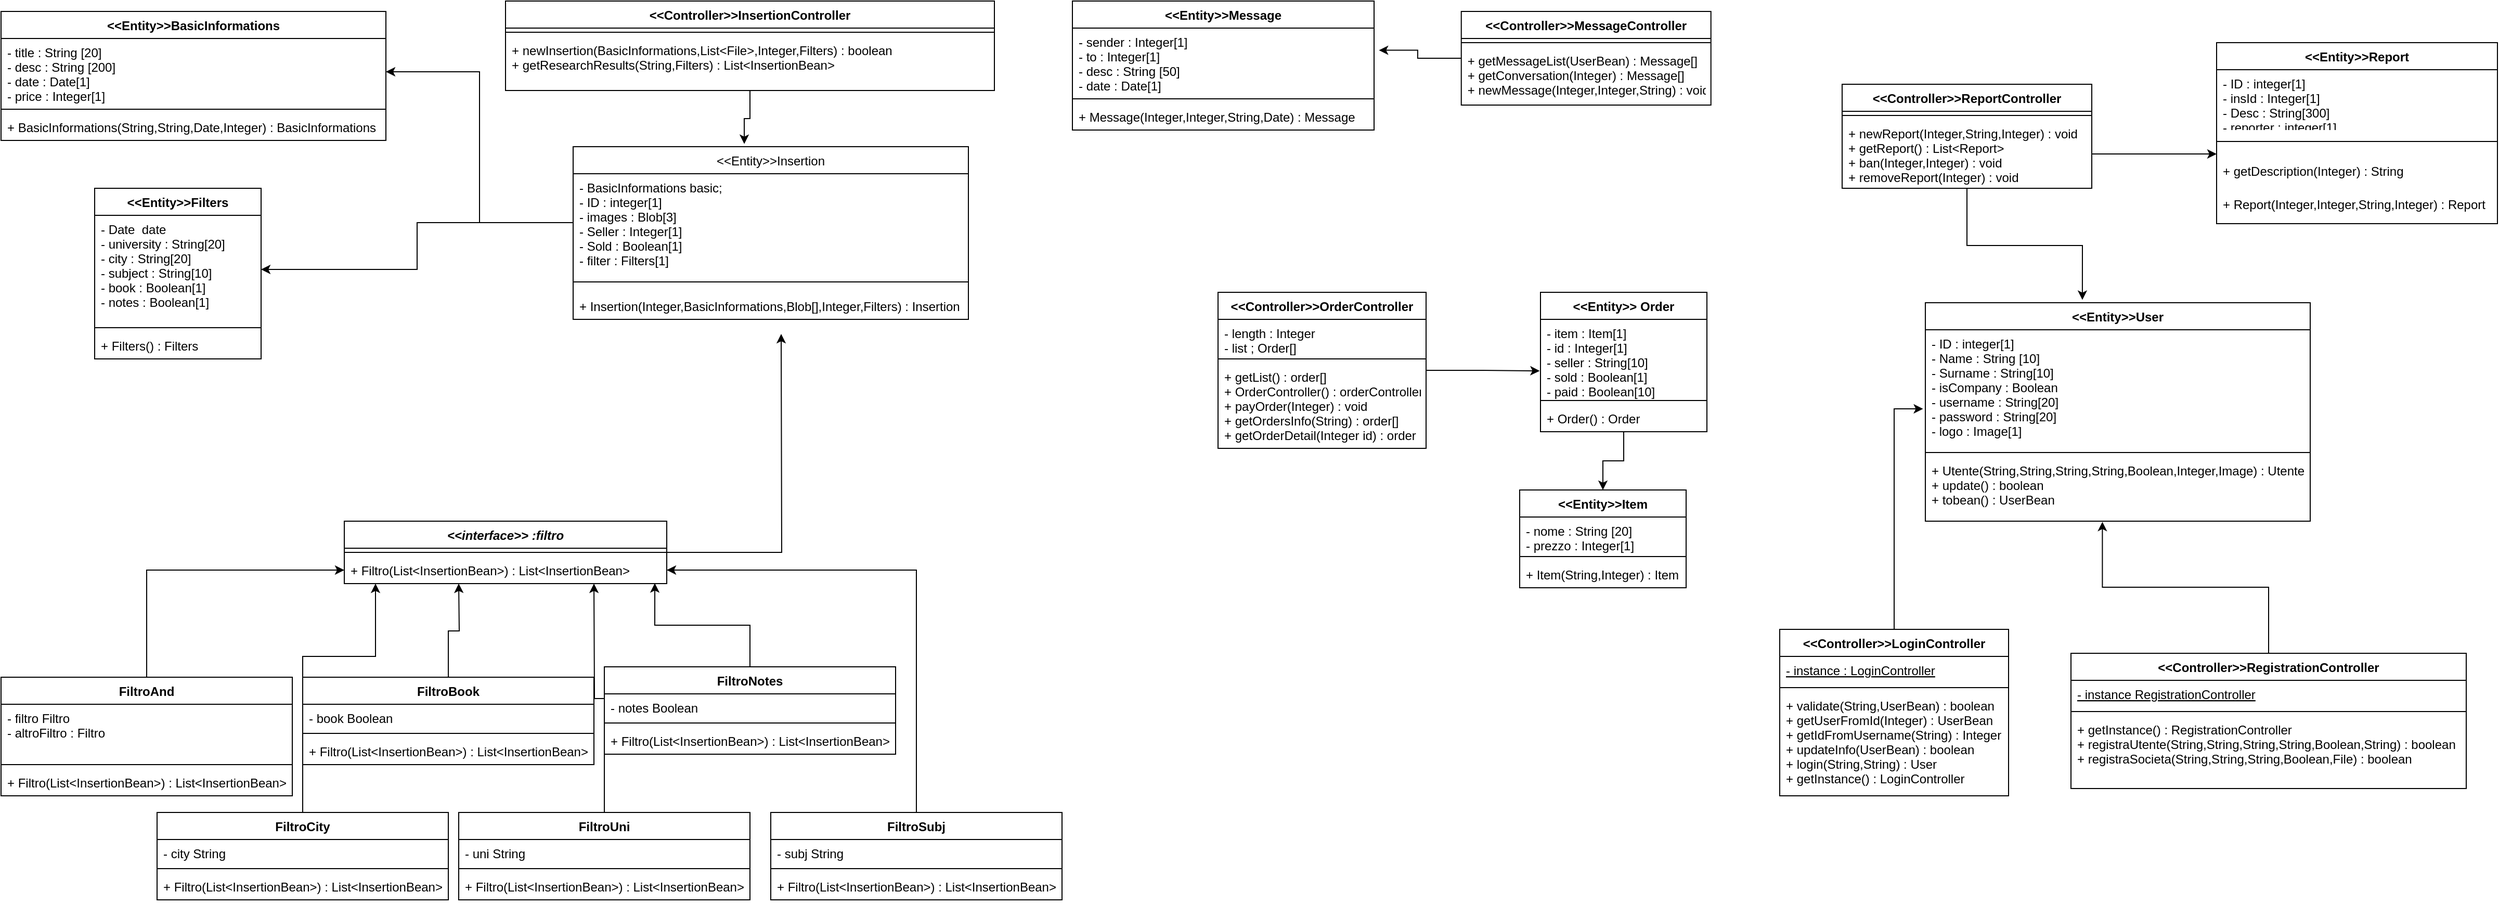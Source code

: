 <mxfile version="12.6.2"><diagram id="oKQkolQ1di1Rtp0aC6tV" name="Page-1"><mxGraphModel dx="1277" dy="1253" grid="1" gridSize="10" guides="1" tooltips="1" connect="1" arrows="1" fold="1" page="1" pageScale="1" pageWidth="827" pageHeight="1169" math="0" shadow="0"><root><mxCell id="0"/><mxCell id="1" parent="0"/><mxCell id="SvNv_YyUEhJ0YsfL0LcZ-1" value="&lt;&lt;Entity&gt;&gt;Insertion" style="swimlane;fontStyle=0;childLayout=stackLayout;horizontal=1;startSize=26;fillColor=none;horizontalStack=0;resizeParent=1;resizeParentMax=0;resizeLast=0;collapsible=1;marginBottom=0;" parent="1" vertex="1"><mxGeometry x="560" y="170" width="380" height="166" as="geometry"/></mxCell><mxCell id="SvNv_YyUEhJ0YsfL0LcZ-2" value="- BasicInformations basic;&#10;- ID : integer[1]&#10;- images : Blob[3]&#10;- Seller : Integer[1]&#10;- Sold : Boolean[1]&#10;- filter : Filters[1]" style="text;strokeColor=none;fillColor=none;align=left;verticalAlign=top;spacingLeft=4;spacingRight=4;overflow=hidden;rotatable=0;points=[[0,0.5],[1,0.5]];portConstraint=eastwest;" parent="SvNv_YyUEhJ0YsfL0LcZ-1" vertex="1"><mxGeometry y="26" width="380" height="94" as="geometry"/></mxCell><mxCell id="SvNv_YyUEhJ0YsfL0LcZ-7" value="" style="line;strokeWidth=1;fillColor=none;align=left;verticalAlign=middle;spacingTop=-1;spacingLeft=3;spacingRight=3;rotatable=0;labelPosition=right;points=[];portConstraint=eastwest;" parent="SvNv_YyUEhJ0YsfL0LcZ-1" vertex="1"><mxGeometry y="120" width="380" height="20" as="geometry"/></mxCell><mxCell id="SvNv_YyUEhJ0YsfL0LcZ-3" value="+ Insertion(Integer,BasicInformations,Blob[],Integer,Filters) : Insertion" style="text;strokeColor=none;fillColor=none;align=left;verticalAlign=top;spacingLeft=4;spacingRight=4;overflow=hidden;rotatable=0;points=[[0,0.5],[1,0.5]];portConstraint=eastwest;" parent="SvNv_YyUEhJ0YsfL0LcZ-1" vertex="1"><mxGeometry y="140" width="380" height="26" as="geometry"/></mxCell><mxCell id="SvNv_YyUEhJ0YsfL0LcZ-18" value="&lt;&lt;Entity&gt;&gt;User" style="swimlane;fontStyle=1;align=center;verticalAlign=top;childLayout=stackLayout;horizontal=1;startSize=26;horizontalStack=0;resizeParent=1;resizeParentMax=0;resizeLast=0;collapsible=1;marginBottom=0;" parent="1" vertex="1"><mxGeometry x="1860" y="320" width="370" height="210" as="geometry"/></mxCell><mxCell id="SvNv_YyUEhJ0YsfL0LcZ-19" value="- ID : integer[1]&#10;- Name : String [10]&#10;- Surname : String[10]&#10;- isCompany : Boolean&#10;- username : String[20]&#10;- password : String[20]&#10;- logo : Image[1]" style="text;strokeColor=none;fillColor=none;align=left;verticalAlign=top;spacingLeft=4;spacingRight=4;overflow=hidden;rotatable=0;points=[[0,0.5],[1,0.5]];portConstraint=eastwest;" parent="SvNv_YyUEhJ0YsfL0LcZ-18" vertex="1"><mxGeometry y="26" width="370" height="114" as="geometry"/></mxCell><mxCell id="SvNv_YyUEhJ0YsfL0LcZ-20" value="" style="line;strokeWidth=1;fillColor=none;align=left;verticalAlign=middle;spacingTop=-1;spacingLeft=3;spacingRight=3;rotatable=0;labelPosition=right;points=[];portConstraint=eastwest;" parent="SvNv_YyUEhJ0YsfL0LcZ-18" vertex="1"><mxGeometry y="140" width="370" height="8" as="geometry"/></mxCell><mxCell id="SvNv_YyUEhJ0YsfL0LcZ-21" value="+ Utente(String,String,String,String,Boolean,Integer,Image) : Utente&#10;+ update() : boolean&#10;+ tobean() : UserBean" style="text;strokeColor=none;fillColor=none;align=left;verticalAlign=top;spacingLeft=4;spacingRight=4;overflow=hidden;rotatable=0;points=[[0,0.5],[1,0.5]];portConstraint=eastwest;" parent="SvNv_YyUEhJ0YsfL0LcZ-18" vertex="1"><mxGeometry y="148" width="370" height="62" as="geometry"/></mxCell><mxCell id="SvNv_YyUEhJ0YsfL0LcZ-82" value="&lt;&lt;Entity&gt;&gt;Report" style="swimlane;fontStyle=1;align=center;verticalAlign=top;childLayout=stackLayout;horizontal=1;startSize=26;horizontalStack=0;resizeParent=1;resizeParentMax=0;resizeLast=0;collapsible=1;marginBottom=0;" parent="1" vertex="1"><mxGeometry x="2140" y="70" width="270" height="174" as="geometry"/></mxCell><mxCell id="SvNv_YyUEhJ0YsfL0LcZ-83" value="- ID : integer[1]&#10;- insId : Integer[1]&#10;- Desc : String[300]&#10;- reporter : integer[1]" style="text;strokeColor=none;fillColor=none;align=left;verticalAlign=top;spacingLeft=4;spacingRight=4;overflow=hidden;rotatable=0;points=[[0,0.5],[1,0.5]];portConstraint=eastwest;" parent="SvNv_YyUEhJ0YsfL0LcZ-82" vertex="1"><mxGeometry y="26" width="270" height="54" as="geometry"/></mxCell><mxCell id="SvNv_YyUEhJ0YsfL0LcZ-84" value="" style="line;strokeWidth=1;fillColor=none;align=left;verticalAlign=middle;spacingTop=-1;spacingLeft=3;spacingRight=3;rotatable=0;labelPosition=right;points=[];portConstraint=eastwest;" parent="SvNv_YyUEhJ0YsfL0LcZ-82" vertex="1"><mxGeometry y="80" width="270" height="30" as="geometry"/></mxCell><mxCell id="SvNv_YyUEhJ0YsfL0LcZ-85" value="+ getDescription(Integer) : String" style="text;strokeColor=none;fillColor=none;align=left;verticalAlign=top;spacingLeft=4;spacingRight=4;overflow=hidden;rotatable=0;points=[[0,0.5],[1,0.5]];portConstraint=eastwest;" parent="SvNv_YyUEhJ0YsfL0LcZ-82" vertex="1"><mxGeometry y="110" width="270" height="32" as="geometry"/></mxCell><mxCell id="SvNv_YyUEhJ0YsfL0LcZ-87" value="+ Report(Integer,Integer,String,Integer) : Report" style="text;strokeColor=none;fillColor=none;align=left;verticalAlign=top;spacingLeft=4;spacingRight=4;overflow=hidden;rotatable=0;points=[[0,0.5],[1,0.5]];portConstraint=eastwest;" parent="SvNv_YyUEhJ0YsfL0LcZ-82" vertex="1"><mxGeometry y="142" width="270" height="32" as="geometry"/></mxCell><mxCell id="8WQZCoUV7b1usb6YH5Lq-1" value="&lt;&lt;Entity&gt;&gt;BasicInformations" style="swimlane;fontStyle=1;align=center;verticalAlign=top;childLayout=stackLayout;horizontal=1;startSize=26;horizontalStack=0;resizeParent=1;resizeParentMax=0;resizeLast=0;collapsible=1;marginBottom=0;" vertex="1" parent="1"><mxGeometry x="10" y="40" width="370" height="124" as="geometry"/></mxCell><mxCell id="8WQZCoUV7b1usb6YH5Lq-2" value="- title : String [20]&#10;- desc : String [200]&#10;- date : Date[1]&#10;- price : Integer[1]" style="text;strokeColor=none;fillColor=none;align=left;verticalAlign=top;spacingLeft=4;spacingRight=4;overflow=hidden;rotatable=0;points=[[0,0.5],[1,0.5]];portConstraint=eastwest;" vertex="1" parent="8WQZCoUV7b1usb6YH5Lq-1"><mxGeometry y="26" width="370" height="64" as="geometry"/></mxCell><mxCell id="8WQZCoUV7b1usb6YH5Lq-3" value="" style="line;strokeWidth=1;fillColor=none;align=left;verticalAlign=middle;spacingTop=-1;spacingLeft=3;spacingRight=3;rotatable=0;labelPosition=right;points=[];portConstraint=eastwest;" vertex="1" parent="8WQZCoUV7b1usb6YH5Lq-1"><mxGeometry y="90" width="370" height="8" as="geometry"/></mxCell><mxCell id="8WQZCoUV7b1usb6YH5Lq-4" value="+ BasicInformations(String,String,Date,Integer) : BasicInformations" style="text;strokeColor=none;fillColor=none;align=left;verticalAlign=top;spacingLeft=4;spacingRight=4;overflow=hidden;rotatable=0;points=[[0,0.5],[1,0.5]];portConstraint=eastwest;" vertex="1" parent="8WQZCoUV7b1usb6YH5Lq-1"><mxGeometry y="98" width="370" height="26" as="geometry"/></mxCell><mxCell id="8WQZCoUV7b1usb6YH5Lq-6" value="&lt;&lt;Entity&gt;&gt;Filters" style="swimlane;fontStyle=1;align=center;verticalAlign=top;childLayout=stackLayout;horizontal=1;startSize=26;horizontalStack=0;resizeParent=1;resizeParentMax=0;resizeLast=0;collapsible=1;marginBottom=0;" vertex="1" parent="1"><mxGeometry x="100" y="210.0" width="160" height="164" as="geometry"/></mxCell><mxCell id="8WQZCoUV7b1usb6YH5Lq-7" value="- Date  date&#10;- university : String[20]&#10;- city : String[20]&#10;- subject : String[10]&#10;- book : Boolean[1]&#10;- notes : Boolean[1]" style="text;strokeColor=none;fillColor=none;align=left;verticalAlign=top;spacingLeft=4;spacingRight=4;overflow=hidden;rotatable=0;points=[[0,0.5],[1,0.5]];portConstraint=eastwest;" vertex="1" parent="8WQZCoUV7b1usb6YH5Lq-6"><mxGeometry y="26" width="160" height="104" as="geometry"/></mxCell><mxCell id="8WQZCoUV7b1usb6YH5Lq-8" value="" style="line;strokeWidth=1;fillColor=none;align=left;verticalAlign=middle;spacingTop=-1;spacingLeft=3;spacingRight=3;rotatable=0;labelPosition=right;points=[];portConstraint=eastwest;" vertex="1" parent="8WQZCoUV7b1usb6YH5Lq-6"><mxGeometry y="130" width="160" height="8" as="geometry"/></mxCell><mxCell id="8WQZCoUV7b1usb6YH5Lq-9" value="+ Filters() : Filters" style="text;strokeColor=none;fillColor=none;align=left;verticalAlign=top;spacingLeft=4;spacingRight=4;overflow=hidden;rotatable=0;points=[[0,0.5],[1,0.5]];portConstraint=eastwest;" vertex="1" parent="8WQZCoUV7b1usb6YH5Lq-6"><mxGeometry y="138" width="160" height="26" as="geometry"/></mxCell><mxCell id="8WQZCoUV7b1usb6YH5Lq-101" style="edgeStyle=orthogonalEdgeStyle;rounded=0;orthogonalLoop=1;jettySize=auto;html=1;entryX=0.5;entryY=0;entryDx=0;entryDy=0;" edge="1" parent="1" source="8WQZCoUV7b1usb6YH5Lq-10" target="8WQZCoUV7b1usb6YH5Lq-18"><mxGeometry relative="1" as="geometry"/></mxCell><mxCell id="8WQZCoUV7b1usb6YH5Lq-10" value="&lt;&lt;Entity&gt;&gt; Order" style="swimlane;fontStyle=1;align=center;verticalAlign=top;childLayout=stackLayout;horizontal=1;startSize=26;horizontalStack=0;resizeParent=1;resizeParentMax=0;resizeLast=0;collapsible=1;marginBottom=0;" vertex="1" parent="1"><mxGeometry x="1490" y="310" width="160" height="134" as="geometry"/></mxCell><mxCell id="8WQZCoUV7b1usb6YH5Lq-11" value="- item : Item[1]&#10;- id : Integer[1]&#10;- seller : String[10]&#10;- sold : Boolean[1]&#10;- paid : Boolean[10]" style="text;strokeColor=none;fillColor=none;align=left;verticalAlign=top;spacingLeft=4;spacingRight=4;overflow=hidden;rotatable=0;points=[[0,0.5],[1,0.5]];portConstraint=eastwest;" vertex="1" parent="8WQZCoUV7b1usb6YH5Lq-10"><mxGeometry y="26" width="160" height="74" as="geometry"/></mxCell><mxCell id="8WQZCoUV7b1usb6YH5Lq-12" value="" style="line;strokeWidth=1;fillColor=none;align=left;verticalAlign=middle;spacingTop=-1;spacingLeft=3;spacingRight=3;rotatable=0;labelPosition=right;points=[];portConstraint=eastwest;" vertex="1" parent="8WQZCoUV7b1usb6YH5Lq-10"><mxGeometry y="100" width="160" height="8" as="geometry"/></mxCell><mxCell id="8WQZCoUV7b1usb6YH5Lq-13" value="+ Order() : Order" style="text;strokeColor=none;fillColor=none;align=left;verticalAlign=top;spacingLeft=4;spacingRight=4;overflow=hidden;rotatable=0;points=[[0,0.5],[1,0.5]];portConstraint=eastwest;" vertex="1" parent="8WQZCoUV7b1usb6YH5Lq-10"><mxGeometry y="108" width="160" height="26" as="geometry"/></mxCell><mxCell id="8WQZCoUV7b1usb6YH5Lq-14" value="&lt;&lt;Entity&gt;&gt;Message" style="swimlane;fontStyle=1;align=center;verticalAlign=top;childLayout=stackLayout;horizontal=1;startSize=26;horizontalStack=0;resizeParent=1;resizeParentMax=0;resizeLast=0;collapsible=1;marginBottom=0;" vertex="1" parent="1"><mxGeometry x="1040" y="30" width="290" height="124" as="geometry"/></mxCell><mxCell id="8WQZCoUV7b1usb6YH5Lq-15" value="- sender : Integer[1]&#10;- to : Integer[1]&#10;- desc : String [50]&#10;- date : Date[1]" style="text;strokeColor=none;fillColor=none;align=left;verticalAlign=top;spacingLeft=4;spacingRight=4;overflow=hidden;rotatable=0;points=[[0,0.5],[1,0.5]];portConstraint=eastwest;" vertex="1" parent="8WQZCoUV7b1usb6YH5Lq-14"><mxGeometry y="26" width="290" height="64" as="geometry"/></mxCell><mxCell id="8WQZCoUV7b1usb6YH5Lq-16" value="" style="line;strokeWidth=1;fillColor=none;align=left;verticalAlign=middle;spacingTop=-1;spacingLeft=3;spacingRight=3;rotatable=0;labelPosition=right;points=[];portConstraint=eastwest;" vertex="1" parent="8WQZCoUV7b1usb6YH5Lq-14"><mxGeometry y="90" width="290" height="8" as="geometry"/></mxCell><mxCell id="8WQZCoUV7b1usb6YH5Lq-17" value="+ Message(Integer,Integer,String,Date) : Message" style="text;strokeColor=none;fillColor=none;align=left;verticalAlign=top;spacingLeft=4;spacingRight=4;overflow=hidden;rotatable=0;points=[[0,0.5],[1,0.5]];portConstraint=eastwest;" vertex="1" parent="8WQZCoUV7b1usb6YH5Lq-14"><mxGeometry y="98" width="290" height="26" as="geometry"/></mxCell><mxCell id="8WQZCoUV7b1usb6YH5Lq-18" value="&lt;&lt;Entity&gt;&gt;Item" style="swimlane;fontStyle=1;align=center;verticalAlign=top;childLayout=stackLayout;horizontal=1;startSize=26;horizontalStack=0;resizeParent=1;resizeParentMax=0;resizeLast=0;collapsible=1;marginBottom=0;" vertex="1" parent="1"><mxGeometry x="1470" y="500" width="160" height="94" as="geometry"/></mxCell><mxCell id="8WQZCoUV7b1usb6YH5Lq-19" value="- nome : String [20]&#10;- prezzo : Integer[1]" style="text;strokeColor=none;fillColor=none;align=left;verticalAlign=top;spacingLeft=4;spacingRight=4;overflow=hidden;rotatable=0;points=[[0,0.5],[1,0.5]];portConstraint=eastwest;" vertex="1" parent="8WQZCoUV7b1usb6YH5Lq-18"><mxGeometry y="26" width="160" height="34" as="geometry"/></mxCell><mxCell id="8WQZCoUV7b1usb6YH5Lq-20" value="" style="line;strokeWidth=1;fillColor=none;align=left;verticalAlign=middle;spacingTop=-1;spacingLeft=3;spacingRight=3;rotatable=0;labelPosition=right;points=[];portConstraint=eastwest;" vertex="1" parent="8WQZCoUV7b1usb6YH5Lq-18"><mxGeometry y="60" width="160" height="8" as="geometry"/></mxCell><mxCell id="8WQZCoUV7b1usb6YH5Lq-21" value="+ Item(String,Integer) : Item" style="text;strokeColor=none;fillColor=none;align=left;verticalAlign=top;spacingLeft=4;spacingRight=4;overflow=hidden;rotatable=0;points=[[0,0.5],[1,0.5]];portConstraint=eastwest;" vertex="1" parent="8WQZCoUV7b1usb6YH5Lq-18"><mxGeometry y="68" width="160" height="26" as="geometry"/></mxCell><mxCell id="8WQZCoUV7b1usb6YH5Lq-105" style="edgeStyle=orthogonalEdgeStyle;rounded=0;orthogonalLoop=1;jettySize=auto;html=1;" edge="1" parent="1" source="8WQZCoUV7b1usb6YH5Lq-22"><mxGeometry relative="1" as="geometry"><mxPoint x="760" y="350" as="targetPoint"/></mxGeometry></mxCell><mxCell id="8WQZCoUV7b1usb6YH5Lq-22" value="&lt;&lt;interface&gt;&gt; :filtro" style="swimlane;fontStyle=3;align=center;verticalAlign=top;childLayout=stackLayout;horizontal=1;startSize=26;horizontalStack=0;resizeParent=1;resizeParentMax=0;resizeLast=0;collapsible=1;marginBottom=0;" vertex="1" parent="1"><mxGeometry x="340" y="530" width="310" height="60" as="geometry"/></mxCell><mxCell id="8WQZCoUV7b1usb6YH5Lq-24" value="" style="line;strokeWidth=1;fillColor=none;align=left;verticalAlign=middle;spacingTop=-1;spacingLeft=3;spacingRight=3;rotatable=0;labelPosition=right;points=[];portConstraint=eastwest;" vertex="1" parent="8WQZCoUV7b1usb6YH5Lq-22"><mxGeometry y="26" width="310" height="8" as="geometry"/></mxCell><mxCell id="8WQZCoUV7b1usb6YH5Lq-25" value="+ Filtro(List&lt;InsertionBean&gt;) : List&lt;InsertionBean&gt;" style="text;strokeColor=none;fillColor=none;align=left;verticalAlign=top;spacingLeft=4;spacingRight=4;overflow=hidden;rotatable=0;points=[[0,0.5],[1,0.5]];portConstraint=eastwest;" vertex="1" parent="8WQZCoUV7b1usb6YH5Lq-22"><mxGeometry y="34" width="310" height="26" as="geometry"/></mxCell><mxCell id="8WQZCoUV7b1usb6YH5Lq-36" style="edgeStyle=orthogonalEdgeStyle;rounded=0;orthogonalLoop=1;jettySize=auto;html=1;entryX=0;entryY=0.5;entryDx=0;entryDy=0;" edge="1" parent="1" source="8WQZCoUV7b1usb6YH5Lq-32" target="8WQZCoUV7b1usb6YH5Lq-25"><mxGeometry relative="1" as="geometry"/></mxCell><mxCell id="8WQZCoUV7b1usb6YH5Lq-32" value="FiltroAnd" style="swimlane;fontStyle=1;align=center;verticalAlign=top;childLayout=stackLayout;horizontal=1;startSize=26;horizontalStack=0;resizeParent=1;resizeParentMax=0;resizeLast=0;collapsible=1;marginBottom=0;" vertex="1" parent="1"><mxGeometry x="10" y="680" width="280" height="114" as="geometry"/></mxCell><mxCell id="8WQZCoUV7b1usb6YH5Lq-33" value="- filtro Filtro&#10;- altroFiltro : Filtro" style="text;strokeColor=none;fillColor=none;align=left;verticalAlign=top;spacingLeft=4;spacingRight=4;overflow=hidden;rotatable=0;points=[[0,0.5],[1,0.5]];portConstraint=eastwest;" vertex="1" parent="8WQZCoUV7b1usb6YH5Lq-32"><mxGeometry y="26" width="280" height="54" as="geometry"/></mxCell><mxCell id="8WQZCoUV7b1usb6YH5Lq-34" value="" style="line;strokeWidth=1;fillColor=none;align=left;verticalAlign=middle;spacingTop=-1;spacingLeft=3;spacingRight=3;rotatable=0;labelPosition=right;points=[];portConstraint=eastwest;" vertex="1" parent="8WQZCoUV7b1usb6YH5Lq-32"><mxGeometry y="80" width="280" height="8" as="geometry"/></mxCell><mxCell id="8WQZCoUV7b1usb6YH5Lq-35" value="+ Filtro(List&lt;InsertionBean&gt;) : List&lt;InsertionBean&gt;" style="text;strokeColor=none;fillColor=none;align=left;verticalAlign=top;spacingLeft=4;spacingRight=4;overflow=hidden;rotatable=0;points=[[0,0.5],[1,0.5]];portConstraint=eastwest;" vertex="1" parent="8WQZCoUV7b1usb6YH5Lq-32"><mxGeometry y="88" width="280" height="26" as="geometry"/></mxCell><mxCell id="8WQZCoUV7b1usb6YH5Lq-45" style="edgeStyle=orthogonalEdgeStyle;rounded=0;orthogonalLoop=1;jettySize=auto;html=1;" edge="1" parent="1" source="8WQZCoUV7b1usb6YH5Lq-41"><mxGeometry relative="1" as="geometry"><mxPoint x="450" y="590" as="targetPoint"/></mxGeometry></mxCell><mxCell id="8WQZCoUV7b1usb6YH5Lq-41" value="FiltroBook" style="swimlane;fontStyle=1;align=center;verticalAlign=top;childLayout=stackLayout;horizontal=1;startSize=26;horizontalStack=0;resizeParent=1;resizeParentMax=0;resizeLast=0;collapsible=1;marginBottom=0;" vertex="1" parent="1"><mxGeometry x="300" y="680" width="280" height="84" as="geometry"/></mxCell><mxCell id="8WQZCoUV7b1usb6YH5Lq-42" value="- book Boolean" style="text;strokeColor=none;fillColor=none;align=left;verticalAlign=top;spacingLeft=4;spacingRight=4;overflow=hidden;rotatable=0;points=[[0,0.5],[1,0.5]];portConstraint=eastwest;" vertex="1" parent="8WQZCoUV7b1usb6YH5Lq-41"><mxGeometry y="26" width="280" height="24" as="geometry"/></mxCell><mxCell id="8WQZCoUV7b1usb6YH5Lq-43" value="" style="line;strokeWidth=1;fillColor=none;align=left;verticalAlign=middle;spacingTop=-1;spacingLeft=3;spacingRight=3;rotatable=0;labelPosition=right;points=[];portConstraint=eastwest;" vertex="1" parent="8WQZCoUV7b1usb6YH5Lq-41"><mxGeometry y="50" width="280" height="8" as="geometry"/></mxCell><mxCell id="8WQZCoUV7b1usb6YH5Lq-44" value="+ Filtro(List&lt;InsertionBean&gt;) : List&lt;InsertionBean&gt;" style="text;strokeColor=none;fillColor=none;align=left;verticalAlign=top;spacingLeft=4;spacingRight=4;overflow=hidden;rotatable=0;points=[[0,0.5],[1,0.5]];portConstraint=eastwest;" vertex="1" parent="8WQZCoUV7b1usb6YH5Lq-41"><mxGeometry y="58" width="280" height="26" as="geometry"/></mxCell><mxCell id="8WQZCoUV7b1usb6YH5Lq-50" style="edgeStyle=orthogonalEdgeStyle;rounded=0;orthogonalLoop=1;jettySize=auto;html=1;entryX=0.963;entryY=0.986;entryDx=0;entryDy=0;entryPerimeter=0;" edge="1" parent="1" source="8WQZCoUV7b1usb6YH5Lq-46" target="8WQZCoUV7b1usb6YH5Lq-25"><mxGeometry relative="1" as="geometry"/></mxCell><mxCell id="8WQZCoUV7b1usb6YH5Lq-46" value="FiltroNotes" style="swimlane;fontStyle=1;align=center;verticalAlign=top;childLayout=stackLayout;horizontal=1;startSize=26;horizontalStack=0;resizeParent=1;resizeParentMax=0;resizeLast=0;collapsible=1;marginBottom=0;" vertex="1" parent="1"><mxGeometry x="590" y="670" width="280" height="84" as="geometry"/></mxCell><mxCell id="8WQZCoUV7b1usb6YH5Lq-47" value="- notes Boolean" style="text;strokeColor=none;fillColor=none;align=left;verticalAlign=top;spacingLeft=4;spacingRight=4;overflow=hidden;rotatable=0;points=[[0,0.5],[1,0.5]];portConstraint=eastwest;" vertex="1" parent="8WQZCoUV7b1usb6YH5Lq-46"><mxGeometry y="26" width="280" height="24" as="geometry"/></mxCell><mxCell id="8WQZCoUV7b1usb6YH5Lq-48" value="" style="line;strokeWidth=1;fillColor=none;align=left;verticalAlign=middle;spacingTop=-1;spacingLeft=3;spacingRight=3;rotatable=0;labelPosition=right;points=[];portConstraint=eastwest;" vertex="1" parent="8WQZCoUV7b1usb6YH5Lq-46"><mxGeometry y="50" width="280" height="8" as="geometry"/></mxCell><mxCell id="8WQZCoUV7b1usb6YH5Lq-49" value="+ Filtro(List&lt;InsertionBean&gt;) : List&lt;InsertionBean&gt;" style="text;strokeColor=none;fillColor=none;align=left;verticalAlign=top;spacingLeft=4;spacingRight=4;overflow=hidden;rotatable=0;points=[[0,0.5],[1,0.5]];portConstraint=eastwest;" vertex="1" parent="8WQZCoUV7b1usb6YH5Lq-46"><mxGeometry y="58" width="280" height="26" as="geometry"/></mxCell><mxCell id="8WQZCoUV7b1usb6YH5Lq-55" style="edgeStyle=orthogonalEdgeStyle;rounded=0;orthogonalLoop=1;jettySize=auto;html=1;" edge="1" parent="1" source="8WQZCoUV7b1usb6YH5Lq-51"><mxGeometry relative="1" as="geometry"><mxPoint x="370" y="590" as="targetPoint"/><Array as="points"><mxPoint x="300" y="660"/><mxPoint x="370" y="660"/></Array></mxGeometry></mxCell><mxCell id="8WQZCoUV7b1usb6YH5Lq-51" value="FiltroCity" style="swimlane;fontStyle=1;align=center;verticalAlign=top;childLayout=stackLayout;horizontal=1;startSize=26;horizontalStack=0;resizeParent=1;resizeParentMax=0;resizeLast=0;collapsible=1;marginBottom=0;" vertex="1" parent="1"><mxGeometry x="160" y="810" width="280" height="84" as="geometry"/></mxCell><mxCell id="8WQZCoUV7b1usb6YH5Lq-52" value="- city String" style="text;strokeColor=none;fillColor=none;align=left;verticalAlign=top;spacingLeft=4;spacingRight=4;overflow=hidden;rotatable=0;points=[[0,0.5],[1,0.5]];portConstraint=eastwest;" vertex="1" parent="8WQZCoUV7b1usb6YH5Lq-51"><mxGeometry y="26" width="280" height="24" as="geometry"/></mxCell><mxCell id="8WQZCoUV7b1usb6YH5Lq-53" value="" style="line;strokeWidth=1;fillColor=none;align=left;verticalAlign=middle;spacingTop=-1;spacingLeft=3;spacingRight=3;rotatable=0;labelPosition=right;points=[];portConstraint=eastwest;" vertex="1" parent="8WQZCoUV7b1usb6YH5Lq-51"><mxGeometry y="50" width="280" height="8" as="geometry"/></mxCell><mxCell id="8WQZCoUV7b1usb6YH5Lq-54" value="+ Filtro(List&lt;InsertionBean&gt;) : List&lt;InsertionBean&gt;" style="text;strokeColor=none;fillColor=none;align=left;verticalAlign=top;spacingLeft=4;spacingRight=4;overflow=hidden;rotatable=0;points=[[0,0.5],[1,0.5]];portConstraint=eastwest;" vertex="1" parent="8WQZCoUV7b1usb6YH5Lq-51"><mxGeometry y="58" width="280" height="26" as="geometry"/></mxCell><mxCell id="8WQZCoUV7b1usb6YH5Lq-60" style="edgeStyle=orthogonalEdgeStyle;rounded=0;orthogonalLoop=1;jettySize=auto;html=1;" edge="1" parent="1" source="8WQZCoUV7b1usb6YH5Lq-56"><mxGeometry relative="1" as="geometry"><mxPoint x="580" y="590" as="targetPoint"/></mxGeometry></mxCell><mxCell id="8WQZCoUV7b1usb6YH5Lq-56" value="FiltroUni" style="swimlane;fontStyle=1;align=center;verticalAlign=top;childLayout=stackLayout;horizontal=1;startSize=26;horizontalStack=0;resizeParent=1;resizeParentMax=0;resizeLast=0;collapsible=1;marginBottom=0;" vertex="1" parent="1"><mxGeometry x="450" y="810" width="280" height="84" as="geometry"/></mxCell><mxCell id="8WQZCoUV7b1usb6YH5Lq-57" value="- uni String" style="text;strokeColor=none;fillColor=none;align=left;verticalAlign=top;spacingLeft=4;spacingRight=4;overflow=hidden;rotatable=0;points=[[0,0.5],[1,0.5]];portConstraint=eastwest;" vertex="1" parent="8WQZCoUV7b1usb6YH5Lq-56"><mxGeometry y="26" width="280" height="24" as="geometry"/></mxCell><mxCell id="8WQZCoUV7b1usb6YH5Lq-58" value="" style="line;strokeWidth=1;fillColor=none;align=left;verticalAlign=middle;spacingTop=-1;spacingLeft=3;spacingRight=3;rotatable=0;labelPosition=right;points=[];portConstraint=eastwest;" vertex="1" parent="8WQZCoUV7b1usb6YH5Lq-56"><mxGeometry y="50" width="280" height="8" as="geometry"/></mxCell><mxCell id="8WQZCoUV7b1usb6YH5Lq-59" value="+ Filtro(List&lt;InsertionBean&gt;) : List&lt;InsertionBean&gt;" style="text;strokeColor=none;fillColor=none;align=left;verticalAlign=top;spacingLeft=4;spacingRight=4;overflow=hidden;rotatable=0;points=[[0,0.5],[1,0.5]];portConstraint=eastwest;" vertex="1" parent="8WQZCoUV7b1usb6YH5Lq-56"><mxGeometry y="58" width="280" height="26" as="geometry"/></mxCell><mxCell id="8WQZCoUV7b1usb6YH5Lq-65" style="edgeStyle=orthogonalEdgeStyle;rounded=0;orthogonalLoop=1;jettySize=auto;html=1;entryX=1;entryY=0.5;entryDx=0;entryDy=0;" edge="1" parent="1" source="8WQZCoUV7b1usb6YH5Lq-61" target="8WQZCoUV7b1usb6YH5Lq-25"><mxGeometry relative="1" as="geometry"/></mxCell><mxCell id="8WQZCoUV7b1usb6YH5Lq-61" value="FiltroSubj" style="swimlane;fontStyle=1;align=center;verticalAlign=top;childLayout=stackLayout;horizontal=1;startSize=26;horizontalStack=0;resizeParent=1;resizeParentMax=0;resizeLast=0;collapsible=1;marginBottom=0;" vertex="1" parent="1"><mxGeometry x="750" y="810" width="280" height="84" as="geometry"/></mxCell><mxCell id="8WQZCoUV7b1usb6YH5Lq-62" value="- subj String" style="text;strokeColor=none;fillColor=none;align=left;verticalAlign=top;spacingLeft=4;spacingRight=4;overflow=hidden;rotatable=0;points=[[0,0.5],[1,0.5]];portConstraint=eastwest;" vertex="1" parent="8WQZCoUV7b1usb6YH5Lq-61"><mxGeometry y="26" width="280" height="24" as="geometry"/></mxCell><mxCell id="8WQZCoUV7b1usb6YH5Lq-63" value="" style="line;strokeWidth=1;fillColor=none;align=left;verticalAlign=middle;spacingTop=-1;spacingLeft=3;spacingRight=3;rotatable=0;labelPosition=right;points=[];portConstraint=eastwest;" vertex="1" parent="8WQZCoUV7b1usb6YH5Lq-61"><mxGeometry y="50" width="280" height="8" as="geometry"/></mxCell><mxCell id="8WQZCoUV7b1usb6YH5Lq-64" value="+ Filtro(List&lt;InsertionBean&gt;) : List&lt;InsertionBean&gt;" style="text;strokeColor=none;fillColor=none;align=left;verticalAlign=top;spacingLeft=4;spacingRight=4;overflow=hidden;rotatable=0;points=[[0,0.5],[1,0.5]];portConstraint=eastwest;" vertex="1" parent="8WQZCoUV7b1usb6YH5Lq-61"><mxGeometry y="58" width="280" height="26" as="geometry"/></mxCell><mxCell id="8WQZCoUV7b1usb6YH5Lq-96" style="edgeStyle=orthogonalEdgeStyle;rounded=0;orthogonalLoop=1;jettySize=auto;html=1;entryX=0.433;entryY=-0.016;entryDx=0;entryDy=0;entryPerimeter=0;" edge="1" parent="1" source="8WQZCoUV7b1usb6YH5Lq-66" target="SvNv_YyUEhJ0YsfL0LcZ-1"><mxGeometry relative="1" as="geometry"/></mxCell><mxCell id="8WQZCoUV7b1usb6YH5Lq-66" value="&lt;&lt;Controller&gt;&gt;InsertionController" style="swimlane;fontStyle=1;align=center;verticalAlign=top;childLayout=stackLayout;horizontal=1;startSize=26;horizontalStack=0;resizeParent=1;resizeParentMax=0;resizeLast=0;collapsible=1;marginBottom=0;" vertex="1" parent="1"><mxGeometry x="495" y="30" width="470" height="86" as="geometry"/></mxCell><mxCell id="8WQZCoUV7b1usb6YH5Lq-68" value="" style="line;strokeWidth=1;fillColor=none;align=left;verticalAlign=middle;spacingTop=-1;spacingLeft=3;spacingRight=3;rotatable=0;labelPosition=right;points=[];portConstraint=eastwest;" vertex="1" parent="8WQZCoUV7b1usb6YH5Lq-66"><mxGeometry y="26" width="470" height="8" as="geometry"/></mxCell><mxCell id="8WQZCoUV7b1usb6YH5Lq-69" value="+ newInsertion(BasicInformations,List&lt;File&gt;,Integer,Filters) : boolean&#10;+ getResearchResults(String,Filters) : List&lt;InsertionBean&gt;" style="text;strokeColor=none;fillColor=none;align=left;verticalAlign=top;spacingLeft=4;spacingRight=4;overflow=hidden;rotatable=0;points=[[0,0.5],[1,0.5]];portConstraint=eastwest;" vertex="1" parent="8WQZCoUV7b1usb6YH5Lq-66"><mxGeometry y="34" width="470" height="52" as="geometry"/></mxCell><mxCell id="8WQZCoUV7b1usb6YH5Lq-98" style="edgeStyle=orthogonalEdgeStyle;rounded=0;orthogonalLoop=1;jettySize=auto;html=1;entryX=-0.006;entryY=0.667;entryDx=0;entryDy=0;entryPerimeter=0;" edge="1" parent="1" source="8WQZCoUV7b1usb6YH5Lq-70" target="SvNv_YyUEhJ0YsfL0LcZ-19"><mxGeometry relative="1" as="geometry"/></mxCell><mxCell id="8WQZCoUV7b1usb6YH5Lq-70" value="&lt;&lt;Controller&gt;&gt;LoginController" style="swimlane;fontStyle=1;align=center;verticalAlign=top;childLayout=stackLayout;horizontal=1;startSize=26;horizontalStack=0;resizeParent=1;resizeParentMax=0;resizeLast=0;collapsible=1;marginBottom=0;" vertex="1" parent="1"><mxGeometry x="1720" y="634" width="220" height="160" as="geometry"/></mxCell><mxCell id="8WQZCoUV7b1usb6YH5Lq-71" value="- instance : LoginController" style="text;strokeColor=none;fillColor=none;align=left;verticalAlign=top;spacingLeft=4;spacingRight=4;overflow=hidden;rotatable=0;points=[[0,0.5],[1,0.5]];portConstraint=eastwest;fontStyle=4" vertex="1" parent="8WQZCoUV7b1usb6YH5Lq-70"><mxGeometry y="26" width="220" height="26" as="geometry"/></mxCell><mxCell id="8WQZCoUV7b1usb6YH5Lq-72" value="" style="line;strokeWidth=1;fillColor=none;align=left;verticalAlign=middle;spacingTop=-1;spacingLeft=3;spacingRight=3;rotatable=0;labelPosition=right;points=[];portConstraint=eastwest;" vertex="1" parent="8WQZCoUV7b1usb6YH5Lq-70"><mxGeometry y="52" width="220" height="8" as="geometry"/></mxCell><mxCell id="8WQZCoUV7b1usb6YH5Lq-73" value="+ validate(String,UserBean) : boolean&#10;+ getUserFromId(Integer) : UserBean&#10;+ getIdFromUsername(String) : Integer&#10;+ updateInfo(UserBean) : boolean&#10;+ login(String,String) : User&#10;+ getInstance() : LoginController" style="text;strokeColor=none;fillColor=none;align=left;verticalAlign=top;spacingLeft=4;spacingRight=4;overflow=hidden;rotatable=0;points=[[0,0.5],[1,0.5]];portConstraint=eastwest;" vertex="1" parent="8WQZCoUV7b1usb6YH5Lq-70"><mxGeometry y="60" width="220" height="100" as="geometry"/></mxCell><mxCell id="8WQZCoUV7b1usb6YH5Lq-97" style="edgeStyle=orthogonalEdgeStyle;rounded=0;orthogonalLoop=1;jettySize=auto;html=1;entryX=1.016;entryY=0.333;entryDx=0;entryDy=0;entryPerimeter=0;" edge="1" parent="1" source="8WQZCoUV7b1usb6YH5Lq-74" target="8WQZCoUV7b1usb6YH5Lq-15"><mxGeometry relative="1" as="geometry"/></mxCell><mxCell id="8WQZCoUV7b1usb6YH5Lq-74" value="&lt;&lt;Controller&gt;&gt;MessageController" style="swimlane;fontStyle=1;align=center;verticalAlign=top;childLayout=stackLayout;horizontal=1;startSize=26;horizontalStack=0;resizeParent=1;resizeParentMax=0;resizeLast=0;collapsible=1;marginBottom=0;" vertex="1" parent="1"><mxGeometry x="1413.86" y="40" width="240" height="90" as="geometry"/></mxCell><mxCell id="8WQZCoUV7b1usb6YH5Lq-76" value="" style="line;strokeWidth=1;fillColor=none;align=left;verticalAlign=middle;spacingTop=-1;spacingLeft=3;spacingRight=3;rotatable=0;labelPosition=right;points=[];portConstraint=eastwest;" vertex="1" parent="8WQZCoUV7b1usb6YH5Lq-74"><mxGeometry y="26" width="240" height="8" as="geometry"/></mxCell><mxCell id="8WQZCoUV7b1usb6YH5Lq-77" value="+ getMessageList(UserBean) : Message[]&#10;+ getConversation(Integer) : Message[]&#10;+ newMessage(Integer,Integer,String) : void" style="text;strokeColor=none;fillColor=none;align=left;verticalAlign=top;spacingLeft=4;spacingRight=4;overflow=hidden;rotatable=0;points=[[0,0.5],[1,0.5]];portConstraint=eastwest;" vertex="1" parent="8WQZCoUV7b1usb6YH5Lq-74"><mxGeometry y="34" width="240" height="56" as="geometry"/></mxCell><mxCell id="8WQZCoUV7b1usb6YH5Lq-100" style="edgeStyle=orthogonalEdgeStyle;rounded=0;orthogonalLoop=1;jettySize=auto;html=1;entryX=-0.005;entryY=0.669;entryDx=0;entryDy=0;entryPerimeter=0;" edge="1" parent="1" source="8WQZCoUV7b1usb6YH5Lq-79" target="8WQZCoUV7b1usb6YH5Lq-11"><mxGeometry relative="1" as="geometry"/></mxCell><mxCell id="8WQZCoUV7b1usb6YH5Lq-79" value="&lt;&lt;Controller&gt;&gt;OrderController" style="swimlane;fontStyle=1;align=center;verticalAlign=top;childLayout=stackLayout;horizontal=1;startSize=26;horizontalStack=0;resizeParent=1;resizeParentMax=0;resizeLast=0;collapsible=1;marginBottom=0;" vertex="1" parent="1"><mxGeometry x="1180" y="310" width="200" height="150" as="geometry"/></mxCell><mxCell id="8WQZCoUV7b1usb6YH5Lq-80" value="- length : Integer&#10;- list ; Order[]" style="text;strokeColor=none;fillColor=none;align=left;verticalAlign=top;spacingLeft=4;spacingRight=4;overflow=hidden;rotatable=0;points=[[0,0.5],[1,0.5]];portConstraint=eastwest;" vertex="1" parent="8WQZCoUV7b1usb6YH5Lq-79"><mxGeometry y="26" width="200" height="34" as="geometry"/></mxCell><mxCell id="8WQZCoUV7b1usb6YH5Lq-81" value="" style="line;strokeWidth=1;fillColor=none;align=left;verticalAlign=middle;spacingTop=-1;spacingLeft=3;spacingRight=3;rotatable=0;labelPosition=right;points=[];portConstraint=eastwest;" vertex="1" parent="8WQZCoUV7b1usb6YH5Lq-79"><mxGeometry y="60" width="200" height="8" as="geometry"/></mxCell><mxCell id="8WQZCoUV7b1usb6YH5Lq-82" value="+ getList() : order[]&#10;+ OrderController() : orderController&#10;+ payOrder(Integer) : void&#10;+ getOrdersInfo(String) : order[]&#10;+ getOrderDetail(Integer id) : order" style="text;strokeColor=none;fillColor=none;align=left;verticalAlign=top;spacingLeft=4;spacingRight=4;overflow=hidden;rotatable=0;points=[[0,0.5],[1,0.5]];portConstraint=eastwest;fontStyle=0" vertex="1" parent="8WQZCoUV7b1usb6YH5Lq-79"><mxGeometry y="68" width="200" height="82" as="geometry"/></mxCell><mxCell id="8WQZCoUV7b1usb6YH5Lq-99" style="edgeStyle=orthogonalEdgeStyle;rounded=0;orthogonalLoop=1;jettySize=auto;html=1;entryX=0.46;entryY=1.01;entryDx=0;entryDy=0;entryPerimeter=0;" edge="1" parent="1" source="8WQZCoUV7b1usb6YH5Lq-83" target="SvNv_YyUEhJ0YsfL0LcZ-21"><mxGeometry relative="1" as="geometry"/></mxCell><mxCell id="8WQZCoUV7b1usb6YH5Lq-83" value="&lt;&lt;Controller&gt;&gt;RegistrationController" style="swimlane;fontStyle=1;align=center;verticalAlign=top;childLayout=stackLayout;horizontal=1;startSize=26;horizontalStack=0;resizeParent=1;resizeParentMax=0;resizeLast=0;collapsible=1;marginBottom=0;" vertex="1" parent="1"><mxGeometry x="2000" y="657" width="380" height="130" as="geometry"/></mxCell><mxCell id="8WQZCoUV7b1usb6YH5Lq-84" value="- instance RegistrationController" style="text;strokeColor=none;fillColor=none;align=left;verticalAlign=top;spacingLeft=4;spacingRight=4;overflow=hidden;rotatable=0;points=[[0,0.5],[1,0.5]];portConstraint=eastwest;fontStyle=4" vertex="1" parent="8WQZCoUV7b1usb6YH5Lq-83"><mxGeometry y="26" width="380" height="26" as="geometry"/></mxCell><mxCell id="8WQZCoUV7b1usb6YH5Lq-85" value="" style="line;strokeWidth=1;fillColor=none;align=left;verticalAlign=middle;spacingTop=-1;spacingLeft=3;spacingRight=3;rotatable=0;labelPosition=right;points=[];portConstraint=eastwest;" vertex="1" parent="8WQZCoUV7b1usb6YH5Lq-83"><mxGeometry y="52" width="380" height="8" as="geometry"/></mxCell><mxCell id="8WQZCoUV7b1usb6YH5Lq-86" value="+ getInstance() : RegistrationController&#10;+ registraUtente(String,String,String,String,Boolean,String) : boolean&#10;+ registraSocieta(String,String,String,Boolean,File) : boolean" style="text;strokeColor=none;fillColor=none;align=left;verticalAlign=top;spacingLeft=4;spacingRight=4;overflow=hidden;rotatable=0;points=[[0,0.5],[1,0.5]];portConstraint=eastwest;" vertex="1" parent="8WQZCoUV7b1usb6YH5Lq-83"><mxGeometry y="60" width="380" height="70" as="geometry"/></mxCell><mxCell id="8WQZCoUV7b1usb6YH5Lq-94" style="edgeStyle=orthogonalEdgeStyle;rounded=0;orthogonalLoop=1;jettySize=auto;html=1;entryX=0.408;entryY=-0.013;entryDx=0;entryDy=0;entryPerimeter=0;" edge="1" parent="1" source="8WQZCoUV7b1usb6YH5Lq-88" target="SvNv_YyUEhJ0YsfL0LcZ-18"><mxGeometry relative="1" as="geometry"/></mxCell><mxCell id="8WQZCoUV7b1usb6YH5Lq-88" value="&lt;&lt;Controller&gt;&gt;ReportController" style="swimlane;fontStyle=1;align=center;verticalAlign=top;childLayout=stackLayout;horizontal=1;startSize=26;horizontalStack=0;resizeParent=1;resizeParentMax=0;resizeLast=0;collapsible=1;marginBottom=0;" vertex="1" parent="1"><mxGeometry x="1780" y="110" width="240" height="100" as="geometry"/></mxCell><mxCell id="8WQZCoUV7b1usb6YH5Lq-90" value="" style="line;strokeWidth=1;fillColor=none;align=left;verticalAlign=middle;spacingTop=-1;spacingLeft=3;spacingRight=3;rotatable=0;labelPosition=right;points=[];portConstraint=eastwest;" vertex="1" parent="8WQZCoUV7b1usb6YH5Lq-88"><mxGeometry y="26" width="240" height="8" as="geometry"/></mxCell><mxCell id="8WQZCoUV7b1usb6YH5Lq-91" value="+ newReport(Integer,String,Integer) : void&#10;+ getReport() : List&lt;Report&gt;&#10;+ ban(Integer,Integer) : void&#10;+ removeReport(Integer) : void" style="text;strokeColor=none;fillColor=none;align=left;verticalAlign=top;spacingLeft=4;spacingRight=4;overflow=hidden;rotatable=0;points=[[0,0.5],[1,0.5]];portConstraint=eastwest;" vertex="1" parent="8WQZCoUV7b1usb6YH5Lq-88"><mxGeometry y="34" width="240" height="66" as="geometry"/></mxCell><mxCell id="8WQZCoUV7b1usb6YH5Lq-92" style="edgeStyle=orthogonalEdgeStyle;rounded=0;orthogonalLoop=1;jettySize=auto;html=1;" edge="1" parent="1" source="8WQZCoUV7b1usb6YH5Lq-91"><mxGeometry relative="1" as="geometry"><mxPoint x="2140" y="177" as="targetPoint"/></mxGeometry></mxCell><mxCell id="8WQZCoUV7b1usb6YH5Lq-102" style="edgeStyle=orthogonalEdgeStyle;rounded=0;orthogonalLoop=1;jettySize=auto;html=1;entryX=1;entryY=0.5;entryDx=0;entryDy=0;" edge="1" parent="1" source="SvNv_YyUEhJ0YsfL0LcZ-2" target="8WQZCoUV7b1usb6YH5Lq-2"><mxGeometry relative="1" as="geometry"/></mxCell><mxCell id="8WQZCoUV7b1usb6YH5Lq-103" style="edgeStyle=orthogonalEdgeStyle;rounded=0;orthogonalLoop=1;jettySize=auto;html=1;entryX=1;entryY=0.5;entryDx=0;entryDy=0;" edge="1" parent="1" source="SvNv_YyUEhJ0YsfL0LcZ-2" target="8WQZCoUV7b1usb6YH5Lq-7"><mxGeometry relative="1" as="geometry"/></mxCell></root></mxGraphModel></diagram></mxfile>